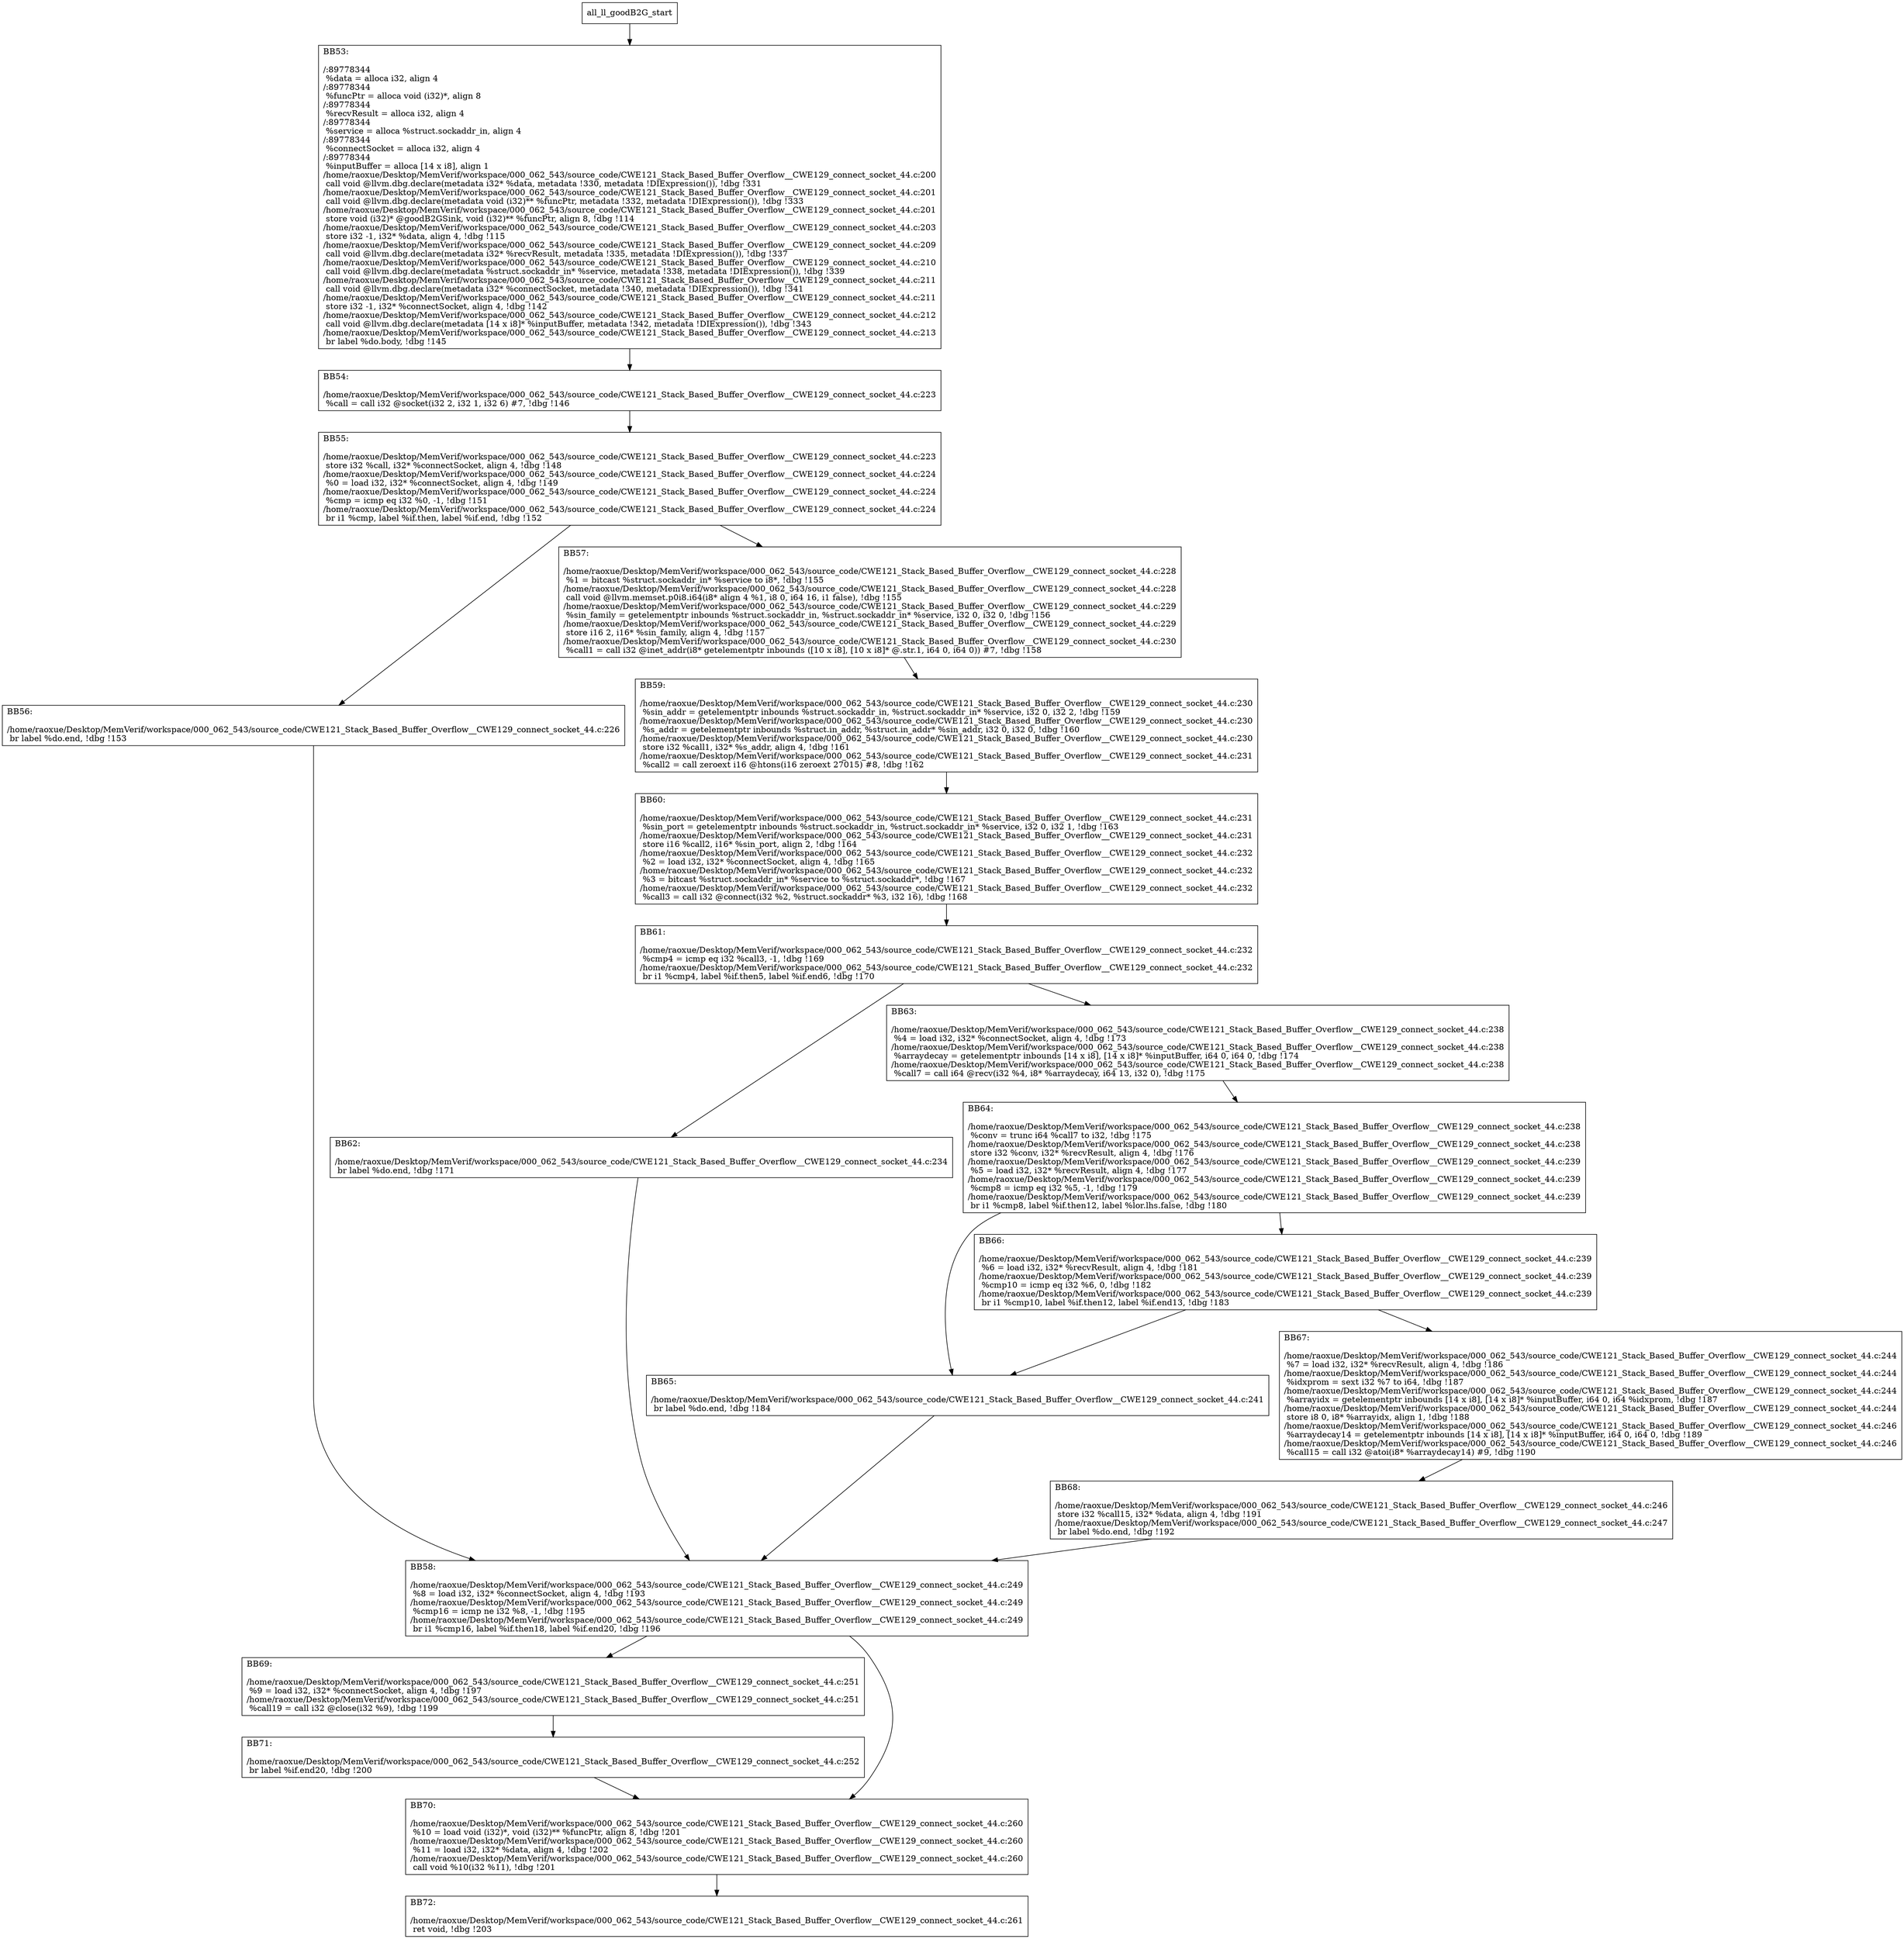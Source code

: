 digraph "CFG for'all_ll_goodB2G' function" {
	BBall_ll_goodB2G_start[shape=record,label="{all_ll_goodB2G_start}"];
	BBall_ll_goodB2G_start-> all_ll_goodB2GBB53;
	all_ll_goodB2GBB53 [shape=record, label="{BB53:\l\l/:89778344\l
  %data = alloca i32, align 4\l
/:89778344\l
  %funcPtr = alloca void (i32)*, align 8\l
/:89778344\l
  %recvResult = alloca i32, align 4\l
/:89778344\l
  %service = alloca %struct.sockaddr_in, align 4\l
/:89778344\l
  %connectSocket = alloca i32, align 4\l
/:89778344\l
  %inputBuffer = alloca [14 x i8], align 1\l
/home/raoxue/Desktop/MemVerif/workspace/000_062_543/source_code/CWE121_Stack_Based_Buffer_Overflow__CWE129_connect_socket_44.c:200\l
  call void @llvm.dbg.declare(metadata i32* %data, metadata !330, metadata !DIExpression()), !dbg !331\l
/home/raoxue/Desktop/MemVerif/workspace/000_062_543/source_code/CWE121_Stack_Based_Buffer_Overflow__CWE129_connect_socket_44.c:201\l
  call void @llvm.dbg.declare(metadata void (i32)** %funcPtr, metadata !332, metadata !DIExpression()), !dbg !333\l
/home/raoxue/Desktop/MemVerif/workspace/000_062_543/source_code/CWE121_Stack_Based_Buffer_Overflow__CWE129_connect_socket_44.c:201\l
  store void (i32)* @goodB2GSink, void (i32)** %funcPtr, align 8, !dbg !114\l
/home/raoxue/Desktop/MemVerif/workspace/000_062_543/source_code/CWE121_Stack_Based_Buffer_Overflow__CWE129_connect_socket_44.c:203\l
  store i32 -1, i32* %data, align 4, !dbg !115\l
/home/raoxue/Desktop/MemVerif/workspace/000_062_543/source_code/CWE121_Stack_Based_Buffer_Overflow__CWE129_connect_socket_44.c:209\l
  call void @llvm.dbg.declare(metadata i32* %recvResult, metadata !335, metadata !DIExpression()), !dbg !337\l
/home/raoxue/Desktop/MemVerif/workspace/000_062_543/source_code/CWE121_Stack_Based_Buffer_Overflow__CWE129_connect_socket_44.c:210\l
  call void @llvm.dbg.declare(metadata %struct.sockaddr_in* %service, metadata !338, metadata !DIExpression()), !dbg !339\l
/home/raoxue/Desktop/MemVerif/workspace/000_062_543/source_code/CWE121_Stack_Based_Buffer_Overflow__CWE129_connect_socket_44.c:211\l
  call void @llvm.dbg.declare(metadata i32* %connectSocket, metadata !340, metadata !DIExpression()), !dbg !341\l
/home/raoxue/Desktop/MemVerif/workspace/000_062_543/source_code/CWE121_Stack_Based_Buffer_Overflow__CWE129_connect_socket_44.c:211\l
  store i32 -1, i32* %connectSocket, align 4, !dbg !142\l
/home/raoxue/Desktop/MemVerif/workspace/000_062_543/source_code/CWE121_Stack_Based_Buffer_Overflow__CWE129_connect_socket_44.c:212\l
  call void @llvm.dbg.declare(metadata [14 x i8]* %inputBuffer, metadata !342, metadata !DIExpression()), !dbg !343\l
/home/raoxue/Desktop/MemVerif/workspace/000_062_543/source_code/CWE121_Stack_Based_Buffer_Overflow__CWE129_connect_socket_44.c:213\l
  br label %do.body, !dbg !145\l
}"];
	all_ll_goodB2GBB53-> all_ll_goodB2GBB54;
	all_ll_goodB2GBB54 [shape=record, label="{BB54:\l\l/home/raoxue/Desktop/MemVerif/workspace/000_062_543/source_code/CWE121_Stack_Based_Buffer_Overflow__CWE129_connect_socket_44.c:223\l
  %call = call i32 @socket(i32 2, i32 1, i32 6) #7, !dbg !146\l
}"];
	all_ll_goodB2GBB54-> all_ll_goodB2GBB55;
	all_ll_goodB2GBB55 [shape=record, label="{BB55:\l\l/home/raoxue/Desktop/MemVerif/workspace/000_062_543/source_code/CWE121_Stack_Based_Buffer_Overflow__CWE129_connect_socket_44.c:223\l
  store i32 %call, i32* %connectSocket, align 4, !dbg !148\l
/home/raoxue/Desktop/MemVerif/workspace/000_062_543/source_code/CWE121_Stack_Based_Buffer_Overflow__CWE129_connect_socket_44.c:224\l
  %0 = load i32, i32* %connectSocket, align 4, !dbg !149\l
/home/raoxue/Desktop/MemVerif/workspace/000_062_543/source_code/CWE121_Stack_Based_Buffer_Overflow__CWE129_connect_socket_44.c:224\l
  %cmp = icmp eq i32 %0, -1, !dbg !151\l
/home/raoxue/Desktop/MemVerif/workspace/000_062_543/source_code/CWE121_Stack_Based_Buffer_Overflow__CWE129_connect_socket_44.c:224\l
  br i1 %cmp, label %if.then, label %if.end, !dbg !152\l
}"];
	all_ll_goodB2GBB55-> all_ll_goodB2GBB56;
	all_ll_goodB2GBB55-> all_ll_goodB2GBB57;
	all_ll_goodB2GBB56 [shape=record, label="{BB56:\l\l/home/raoxue/Desktop/MemVerif/workspace/000_062_543/source_code/CWE121_Stack_Based_Buffer_Overflow__CWE129_connect_socket_44.c:226\l
  br label %do.end, !dbg !153\l
}"];
	all_ll_goodB2GBB56-> all_ll_goodB2GBB58;
	all_ll_goodB2GBB57 [shape=record, label="{BB57:\l\l/home/raoxue/Desktop/MemVerif/workspace/000_062_543/source_code/CWE121_Stack_Based_Buffer_Overflow__CWE129_connect_socket_44.c:228\l
  %1 = bitcast %struct.sockaddr_in* %service to i8*, !dbg !155\l
/home/raoxue/Desktop/MemVerif/workspace/000_062_543/source_code/CWE121_Stack_Based_Buffer_Overflow__CWE129_connect_socket_44.c:228\l
  call void @llvm.memset.p0i8.i64(i8* align 4 %1, i8 0, i64 16, i1 false), !dbg !155\l
/home/raoxue/Desktop/MemVerif/workspace/000_062_543/source_code/CWE121_Stack_Based_Buffer_Overflow__CWE129_connect_socket_44.c:229\l
  %sin_family = getelementptr inbounds %struct.sockaddr_in, %struct.sockaddr_in* %service, i32 0, i32 0, !dbg !156\l
/home/raoxue/Desktop/MemVerif/workspace/000_062_543/source_code/CWE121_Stack_Based_Buffer_Overflow__CWE129_connect_socket_44.c:229\l
  store i16 2, i16* %sin_family, align 4, !dbg !157\l
/home/raoxue/Desktop/MemVerif/workspace/000_062_543/source_code/CWE121_Stack_Based_Buffer_Overflow__CWE129_connect_socket_44.c:230\l
  %call1 = call i32 @inet_addr(i8* getelementptr inbounds ([10 x i8], [10 x i8]* @.str.1, i64 0, i64 0)) #7, !dbg !158\l
}"];
	all_ll_goodB2GBB57-> all_ll_goodB2GBB59;
	all_ll_goodB2GBB59 [shape=record, label="{BB59:\l\l/home/raoxue/Desktop/MemVerif/workspace/000_062_543/source_code/CWE121_Stack_Based_Buffer_Overflow__CWE129_connect_socket_44.c:230\l
  %sin_addr = getelementptr inbounds %struct.sockaddr_in, %struct.sockaddr_in* %service, i32 0, i32 2, !dbg !159\l
/home/raoxue/Desktop/MemVerif/workspace/000_062_543/source_code/CWE121_Stack_Based_Buffer_Overflow__CWE129_connect_socket_44.c:230\l
  %s_addr = getelementptr inbounds %struct.in_addr, %struct.in_addr* %sin_addr, i32 0, i32 0, !dbg !160\l
/home/raoxue/Desktop/MemVerif/workspace/000_062_543/source_code/CWE121_Stack_Based_Buffer_Overflow__CWE129_connect_socket_44.c:230\l
  store i32 %call1, i32* %s_addr, align 4, !dbg !161\l
/home/raoxue/Desktop/MemVerif/workspace/000_062_543/source_code/CWE121_Stack_Based_Buffer_Overflow__CWE129_connect_socket_44.c:231\l
  %call2 = call zeroext i16 @htons(i16 zeroext 27015) #8, !dbg !162\l
}"];
	all_ll_goodB2GBB59-> all_ll_goodB2GBB60;
	all_ll_goodB2GBB60 [shape=record, label="{BB60:\l\l/home/raoxue/Desktop/MemVerif/workspace/000_062_543/source_code/CWE121_Stack_Based_Buffer_Overflow__CWE129_connect_socket_44.c:231\l
  %sin_port = getelementptr inbounds %struct.sockaddr_in, %struct.sockaddr_in* %service, i32 0, i32 1, !dbg !163\l
/home/raoxue/Desktop/MemVerif/workspace/000_062_543/source_code/CWE121_Stack_Based_Buffer_Overflow__CWE129_connect_socket_44.c:231\l
  store i16 %call2, i16* %sin_port, align 2, !dbg !164\l
/home/raoxue/Desktop/MemVerif/workspace/000_062_543/source_code/CWE121_Stack_Based_Buffer_Overflow__CWE129_connect_socket_44.c:232\l
  %2 = load i32, i32* %connectSocket, align 4, !dbg !165\l
/home/raoxue/Desktop/MemVerif/workspace/000_062_543/source_code/CWE121_Stack_Based_Buffer_Overflow__CWE129_connect_socket_44.c:232\l
  %3 = bitcast %struct.sockaddr_in* %service to %struct.sockaddr*, !dbg !167\l
/home/raoxue/Desktop/MemVerif/workspace/000_062_543/source_code/CWE121_Stack_Based_Buffer_Overflow__CWE129_connect_socket_44.c:232\l
  %call3 = call i32 @connect(i32 %2, %struct.sockaddr* %3, i32 16), !dbg !168\l
}"];
	all_ll_goodB2GBB60-> all_ll_goodB2GBB61;
	all_ll_goodB2GBB61 [shape=record, label="{BB61:\l\l/home/raoxue/Desktop/MemVerif/workspace/000_062_543/source_code/CWE121_Stack_Based_Buffer_Overflow__CWE129_connect_socket_44.c:232\l
  %cmp4 = icmp eq i32 %call3, -1, !dbg !169\l
/home/raoxue/Desktop/MemVerif/workspace/000_062_543/source_code/CWE121_Stack_Based_Buffer_Overflow__CWE129_connect_socket_44.c:232\l
  br i1 %cmp4, label %if.then5, label %if.end6, !dbg !170\l
}"];
	all_ll_goodB2GBB61-> all_ll_goodB2GBB62;
	all_ll_goodB2GBB61-> all_ll_goodB2GBB63;
	all_ll_goodB2GBB62 [shape=record, label="{BB62:\l\l/home/raoxue/Desktop/MemVerif/workspace/000_062_543/source_code/CWE121_Stack_Based_Buffer_Overflow__CWE129_connect_socket_44.c:234\l
  br label %do.end, !dbg !171\l
}"];
	all_ll_goodB2GBB62-> all_ll_goodB2GBB58;
	all_ll_goodB2GBB63 [shape=record, label="{BB63:\l\l/home/raoxue/Desktop/MemVerif/workspace/000_062_543/source_code/CWE121_Stack_Based_Buffer_Overflow__CWE129_connect_socket_44.c:238\l
  %4 = load i32, i32* %connectSocket, align 4, !dbg !173\l
/home/raoxue/Desktop/MemVerif/workspace/000_062_543/source_code/CWE121_Stack_Based_Buffer_Overflow__CWE129_connect_socket_44.c:238\l
  %arraydecay = getelementptr inbounds [14 x i8], [14 x i8]* %inputBuffer, i64 0, i64 0, !dbg !174\l
/home/raoxue/Desktop/MemVerif/workspace/000_062_543/source_code/CWE121_Stack_Based_Buffer_Overflow__CWE129_connect_socket_44.c:238\l
  %call7 = call i64 @recv(i32 %4, i8* %arraydecay, i64 13, i32 0), !dbg !175\l
}"];
	all_ll_goodB2GBB63-> all_ll_goodB2GBB64;
	all_ll_goodB2GBB64 [shape=record, label="{BB64:\l\l/home/raoxue/Desktop/MemVerif/workspace/000_062_543/source_code/CWE121_Stack_Based_Buffer_Overflow__CWE129_connect_socket_44.c:238\l
  %conv = trunc i64 %call7 to i32, !dbg !175\l
/home/raoxue/Desktop/MemVerif/workspace/000_062_543/source_code/CWE121_Stack_Based_Buffer_Overflow__CWE129_connect_socket_44.c:238\l
  store i32 %conv, i32* %recvResult, align 4, !dbg !176\l
/home/raoxue/Desktop/MemVerif/workspace/000_062_543/source_code/CWE121_Stack_Based_Buffer_Overflow__CWE129_connect_socket_44.c:239\l
  %5 = load i32, i32* %recvResult, align 4, !dbg !177\l
/home/raoxue/Desktop/MemVerif/workspace/000_062_543/source_code/CWE121_Stack_Based_Buffer_Overflow__CWE129_connect_socket_44.c:239\l
  %cmp8 = icmp eq i32 %5, -1, !dbg !179\l
/home/raoxue/Desktop/MemVerif/workspace/000_062_543/source_code/CWE121_Stack_Based_Buffer_Overflow__CWE129_connect_socket_44.c:239\l
  br i1 %cmp8, label %if.then12, label %lor.lhs.false, !dbg !180\l
}"];
	all_ll_goodB2GBB64-> all_ll_goodB2GBB65;
	all_ll_goodB2GBB64-> all_ll_goodB2GBB66;
	all_ll_goodB2GBB66 [shape=record, label="{BB66:\l\l/home/raoxue/Desktop/MemVerif/workspace/000_062_543/source_code/CWE121_Stack_Based_Buffer_Overflow__CWE129_connect_socket_44.c:239\l
  %6 = load i32, i32* %recvResult, align 4, !dbg !181\l
/home/raoxue/Desktop/MemVerif/workspace/000_062_543/source_code/CWE121_Stack_Based_Buffer_Overflow__CWE129_connect_socket_44.c:239\l
  %cmp10 = icmp eq i32 %6, 0, !dbg !182\l
/home/raoxue/Desktop/MemVerif/workspace/000_062_543/source_code/CWE121_Stack_Based_Buffer_Overflow__CWE129_connect_socket_44.c:239\l
  br i1 %cmp10, label %if.then12, label %if.end13, !dbg !183\l
}"];
	all_ll_goodB2GBB66-> all_ll_goodB2GBB65;
	all_ll_goodB2GBB66-> all_ll_goodB2GBB67;
	all_ll_goodB2GBB65 [shape=record, label="{BB65:\l\l/home/raoxue/Desktop/MemVerif/workspace/000_062_543/source_code/CWE121_Stack_Based_Buffer_Overflow__CWE129_connect_socket_44.c:241\l
  br label %do.end, !dbg !184\l
}"];
	all_ll_goodB2GBB65-> all_ll_goodB2GBB58;
	all_ll_goodB2GBB67 [shape=record, label="{BB67:\l\l/home/raoxue/Desktop/MemVerif/workspace/000_062_543/source_code/CWE121_Stack_Based_Buffer_Overflow__CWE129_connect_socket_44.c:244\l
  %7 = load i32, i32* %recvResult, align 4, !dbg !186\l
/home/raoxue/Desktop/MemVerif/workspace/000_062_543/source_code/CWE121_Stack_Based_Buffer_Overflow__CWE129_connect_socket_44.c:244\l
  %idxprom = sext i32 %7 to i64, !dbg !187\l
/home/raoxue/Desktop/MemVerif/workspace/000_062_543/source_code/CWE121_Stack_Based_Buffer_Overflow__CWE129_connect_socket_44.c:244\l
  %arrayidx = getelementptr inbounds [14 x i8], [14 x i8]* %inputBuffer, i64 0, i64 %idxprom, !dbg !187\l
/home/raoxue/Desktop/MemVerif/workspace/000_062_543/source_code/CWE121_Stack_Based_Buffer_Overflow__CWE129_connect_socket_44.c:244\l
  store i8 0, i8* %arrayidx, align 1, !dbg !188\l
/home/raoxue/Desktop/MemVerif/workspace/000_062_543/source_code/CWE121_Stack_Based_Buffer_Overflow__CWE129_connect_socket_44.c:246\l
  %arraydecay14 = getelementptr inbounds [14 x i8], [14 x i8]* %inputBuffer, i64 0, i64 0, !dbg !189\l
/home/raoxue/Desktop/MemVerif/workspace/000_062_543/source_code/CWE121_Stack_Based_Buffer_Overflow__CWE129_connect_socket_44.c:246\l
  %call15 = call i32 @atoi(i8* %arraydecay14) #9, !dbg !190\l
}"];
	all_ll_goodB2GBB67-> all_ll_goodB2GBB68;
	all_ll_goodB2GBB68 [shape=record, label="{BB68:\l\l/home/raoxue/Desktop/MemVerif/workspace/000_062_543/source_code/CWE121_Stack_Based_Buffer_Overflow__CWE129_connect_socket_44.c:246\l
  store i32 %call15, i32* %data, align 4, !dbg !191\l
/home/raoxue/Desktop/MemVerif/workspace/000_062_543/source_code/CWE121_Stack_Based_Buffer_Overflow__CWE129_connect_socket_44.c:247\l
  br label %do.end, !dbg !192\l
}"];
	all_ll_goodB2GBB68-> all_ll_goodB2GBB58;
	all_ll_goodB2GBB58 [shape=record, label="{BB58:\l\l/home/raoxue/Desktop/MemVerif/workspace/000_062_543/source_code/CWE121_Stack_Based_Buffer_Overflow__CWE129_connect_socket_44.c:249\l
  %8 = load i32, i32* %connectSocket, align 4, !dbg !193\l
/home/raoxue/Desktop/MemVerif/workspace/000_062_543/source_code/CWE121_Stack_Based_Buffer_Overflow__CWE129_connect_socket_44.c:249\l
  %cmp16 = icmp ne i32 %8, -1, !dbg !195\l
/home/raoxue/Desktop/MemVerif/workspace/000_062_543/source_code/CWE121_Stack_Based_Buffer_Overflow__CWE129_connect_socket_44.c:249\l
  br i1 %cmp16, label %if.then18, label %if.end20, !dbg !196\l
}"];
	all_ll_goodB2GBB58-> all_ll_goodB2GBB69;
	all_ll_goodB2GBB58-> all_ll_goodB2GBB70;
	all_ll_goodB2GBB69 [shape=record, label="{BB69:\l\l/home/raoxue/Desktop/MemVerif/workspace/000_062_543/source_code/CWE121_Stack_Based_Buffer_Overflow__CWE129_connect_socket_44.c:251\l
  %9 = load i32, i32* %connectSocket, align 4, !dbg !197\l
/home/raoxue/Desktop/MemVerif/workspace/000_062_543/source_code/CWE121_Stack_Based_Buffer_Overflow__CWE129_connect_socket_44.c:251\l
  %call19 = call i32 @close(i32 %9), !dbg !199\l
}"];
	all_ll_goodB2GBB69-> all_ll_goodB2GBB71;
	all_ll_goodB2GBB71 [shape=record, label="{BB71:\l\l/home/raoxue/Desktop/MemVerif/workspace/000_062_543/source_code/CWE121_Stack_Based_Buffer_Overflow__CWE129_connect_socket_44.c:252\l
  br label %if.end20, !dbg !200\l
}"];
	all_ll_goodB2GBB71-> all_ll_goodB2GBB70;
	all_ll_goodB2GBB70 [shape=record, label="{BB70:\l\l/home/raoxue/Desktop/MemVerif/workspace/000_062_543/source_code/CWE121_Stack_Based_Buffer_Overflow__CWE129_connect_socket_44.c:260\l
  %10 = load void (i32)*, void (i32)** %funcPtr, align 8, !dbg !201\l
/home/raoxue/Desktop/MemVerif/workspace/000_062_543/source_code/CWE121_Stack_Based_Buffer_Overflow__CWE129_connect_socket_44.c:260\l
  %11 = load i32, i32* %data, align 4, !dbg !202\l
/home/raoxue/Desktop/MemVerif/workspace/000_062_543/source_code/CWE121_Stack_Based_Buffer_Overflow__CWE129_connect_socket_44.c:260\l
  call void %10(i32 %11), !dbg !201\l
}"];
	all_ll_goodB2GBB70-> all_ll_goodB2GBB72;
	all_ll_goodB2GBB72 [shape=record, label="{BB72:\l\l/home/raoxue/Desktop/MemVerif/workspace/000_062_543/source_code/CWE121_Stack_Based_Buffer_Overflow__CWE129_connect_socket_44.c:261\l
  ret void, !dbg !203\l
}"];
}
